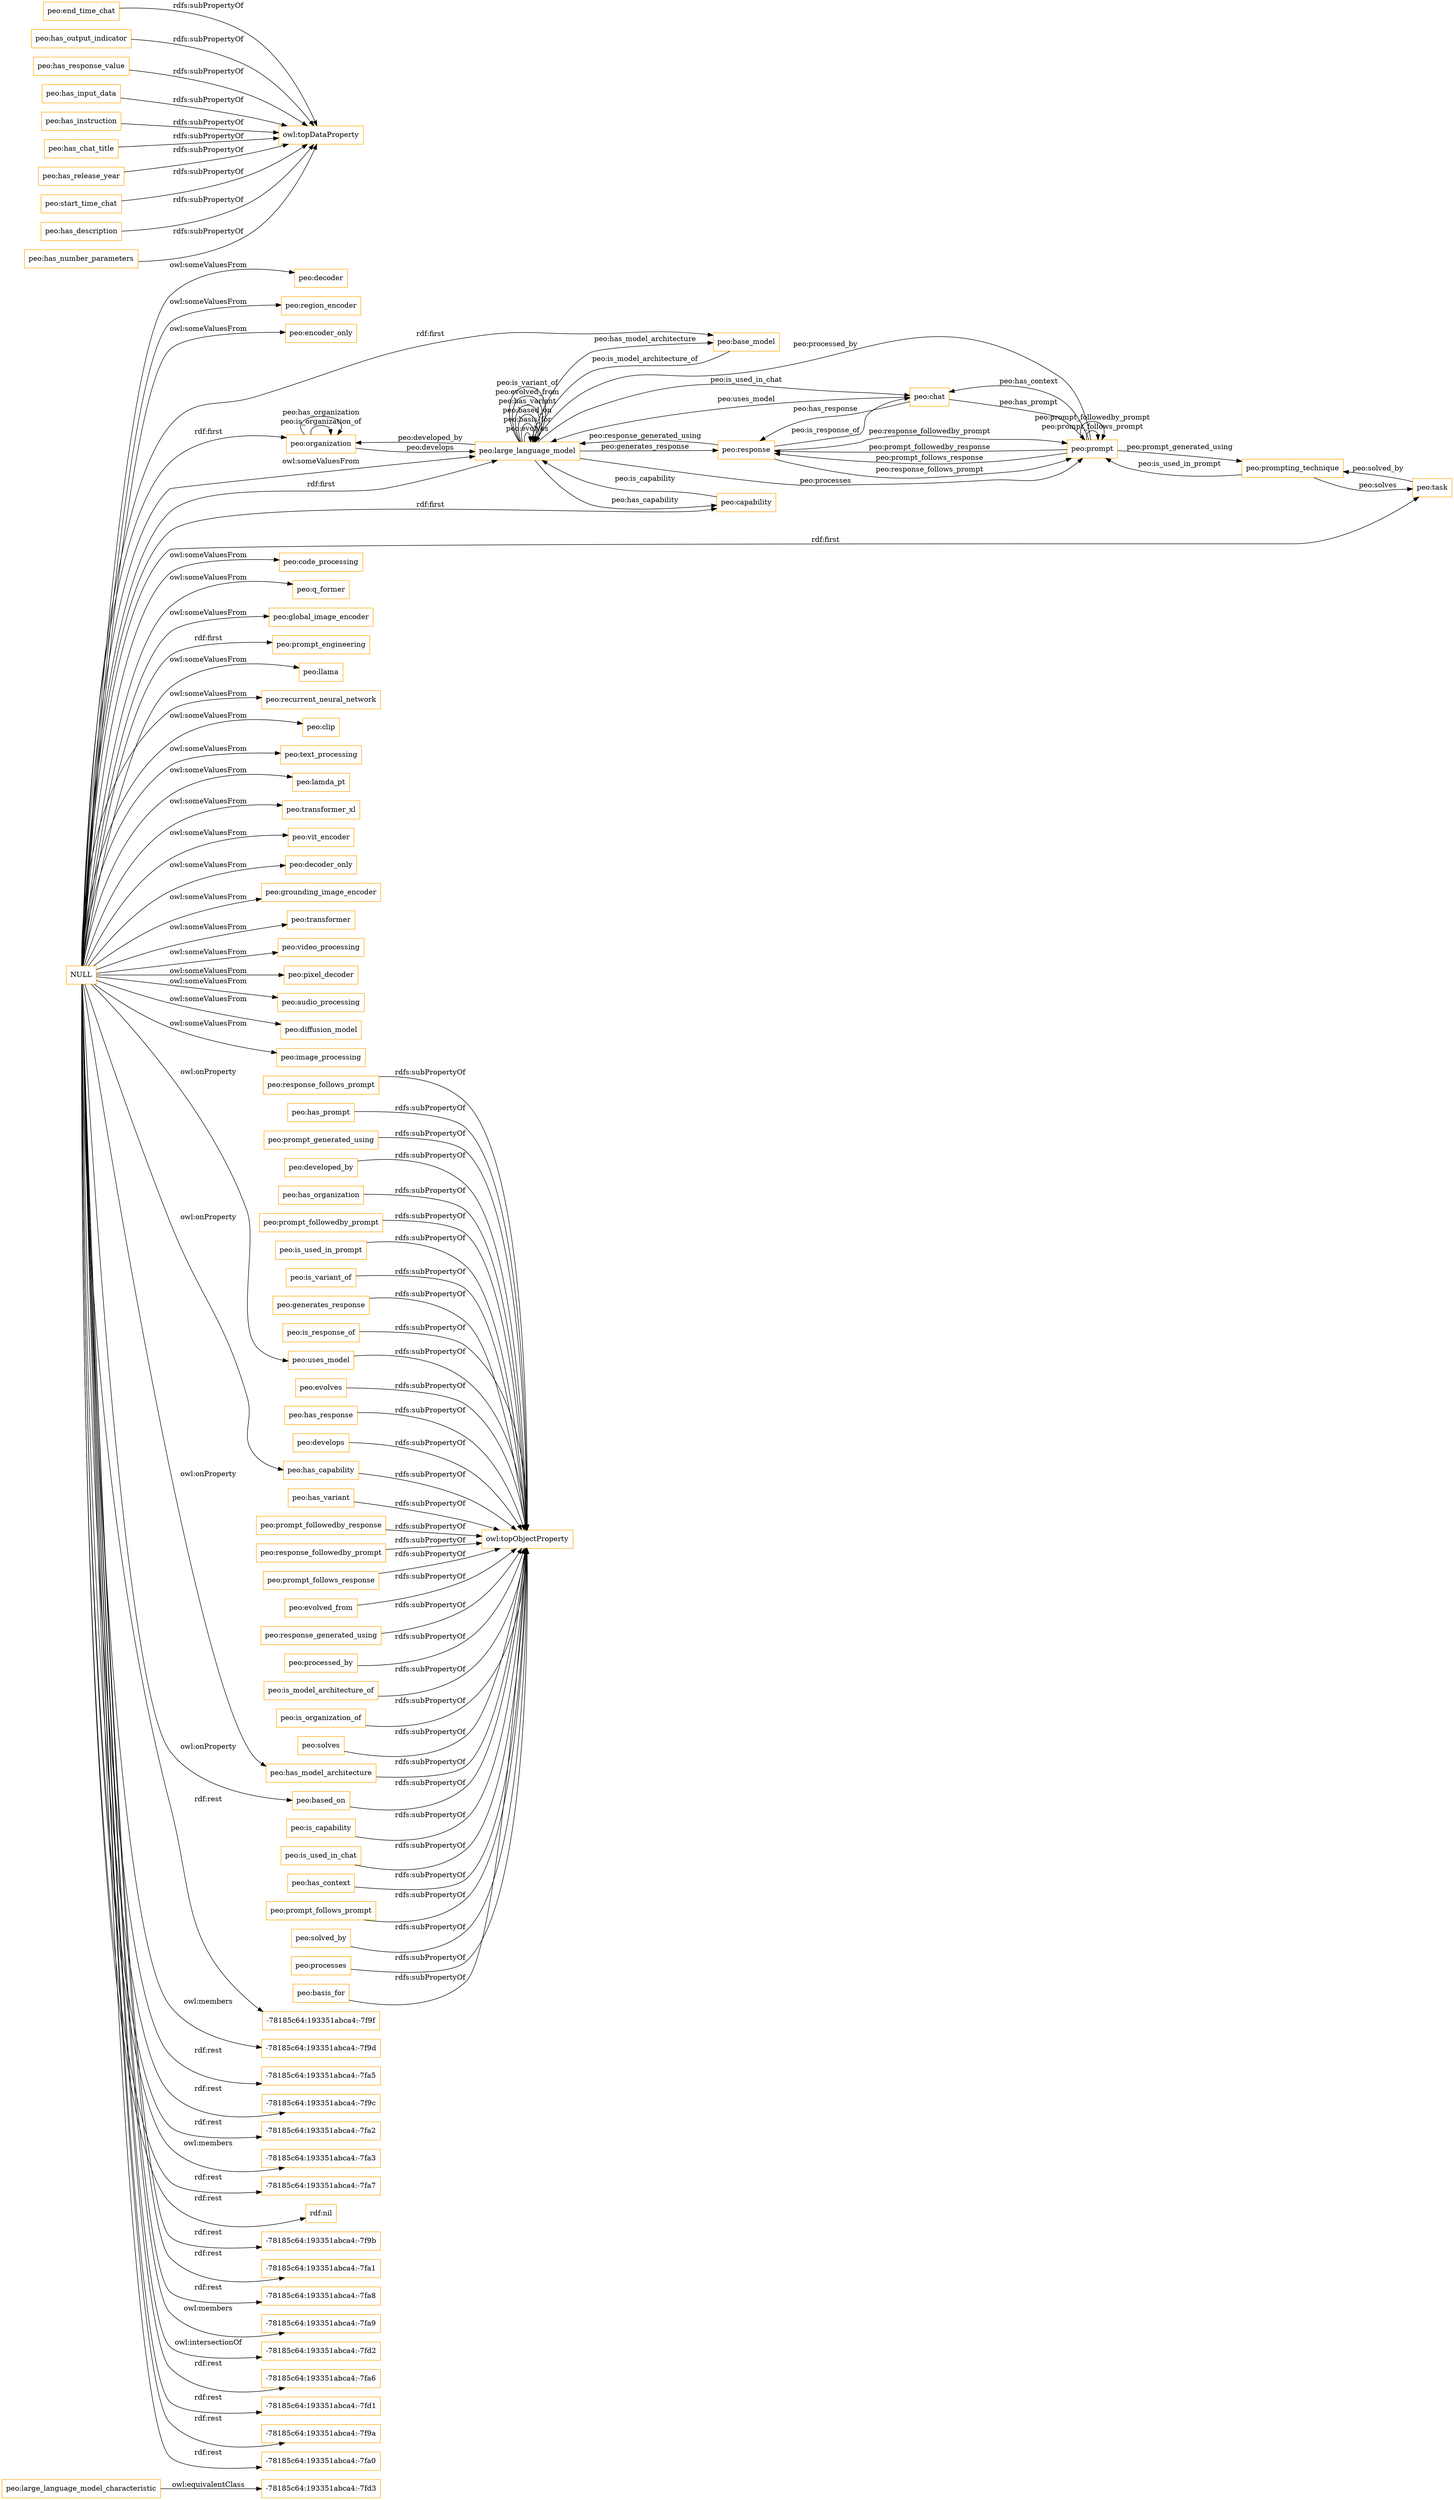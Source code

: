 digraph ar2dtool_diagram { 
rankdir=LR;
size="1501"
node [shape = rectangle, color="orange"]; "peo:large_language_model_characteristic" "peo:decoder" "peo:region_encoder" "peo:encoder_only" "peo:organization" "peo:code_processing" "peo:q_former" "peo:global_image_encoder" "peo:prompt_engineering" "peo:llama" "peo:recurrent_neural_network" "peo:chat" "peo:clip" "peo:text_processing" "peo:lamda_pt" "peo:prompting_technique" "peo:transformer_xl" "peo:vit_encoder" "peo:decoder_only" "peo:task" "peo:grounding_image_encoder" "peo:transformer" "peo:capability" "-78185c64:193351abca4:-7fd3" "peo:video_processing" "peo:pixel_decoder" "peo:audio_processing" "peo:prompt" "peo:base_model" "peo:diffusion_model" "peo:large_language_model" "peo:image_processing" "peo:response" ; /*classes style*/
	"peo:is_variant_of" -> "owl:topObjectProperty" [ label = "rdfs:subPropertyOf" ];
	"peo:generates_response" -> "owl:topObjectProperty" [ label = "rdfs:subPropertyOf" ];
	"peo:end_time_chat" -> "owl:topDataProperty" [ label = "rdfs:subPropertyOf" ];
	"peo:large_language_model_characteristic" -> "-78185c64:193351abca4:-7fd3" [ label = "owl:equivalentClass" ];
	"peo:is_response_of" -> "owl:topObjectProperty" [ label = "rdfs:subPropertyOf" ];
	"peo:uses_model" -> "owl:topObjectProperty" [ label = "rdfs:subPropertyOf" ];
	"peo:evolves" -> "owl:topObjectProperty" [ label = "rdfs:subPropertyOf" ];
	"peo:has_output_indicator" -> "owl:topDataProperty" [ label = "rdfs:subPropertyOf" ];
	"peo:has_response" -> "owl:topObjectProperty" [ label = "rdfs:subPropertyOf" ];
	"peo:develops" -> "owl:topObjectProperty" [ label = "rdfs:subPropertyOf" ];
	"peo:has_capability" -> "owl:topObjectProperty" [ label = "rdfs:subPropertyOf" ];
	"peo:has_variant" -> "owl:topObjectProperty" [ label = "rdfs:subPropertyOf" ];
	"peo:prompt_followedby_response" -> "owl:topObjectProperty" [ label = "rdfs:subPropertyOf" ];
	"peo:response_followedby_prompt" -> "owl:topObjectProperty" [ label = "rdfs:subPropertyOf" ];
	"peo:prompt_follows_response" -> "owl:topObjectProperty" [ label = "rdfs:subPropertyOf" ];
	"peo:evolved_from" -> "owl:topObjectProperty" [ label = "rdfs:subPropertyOf" ];
	"peo:response_generated_using" -> "owl:topObjectProperty" [ label = "rdfs:subPropertyOf" ];
	"peo:processed_by" -> "owl:topObjectProperty" [ label = "rdfs:subPropertyOf" ];
	"peo:is_model_architecture_of" -> "owl:topObjectProperty" [ label = "rdfs:subPropertyOf" ];
	"peo:has_response_value" -> "owl:topDataProperty" [ label = "rdfs:subPropertyOf" ];
	"peo:has_input_data" -> "owl:topDataProperty" [ label = "rdfs:subPropertyOf" ];
	"peo:is_organization_of" -> "owl:topObjectProperty" [ label = "rdfs:subPropertyOf" ];
	"peo:solves" -> "owl:topObjectProperty" [ label = "rdfs:subPropertyOf" ];
	"NULL" -> "peo:decoder_only" [ label = "owl:someValuesFrom" ];
	"NULL" -> "peo:has_model_architecture" [ label = "owl:onProperty" ];
	"NULL" -> "peo:code_processing" [ label = "owl:someValuesFrom" ];
	"NULL" -> "peo:based_on" [ label = "owl:onProperty" ];
	"NULL" -> "-78185c64:193351abca4:-7f9f" [ label = "rdf:rest" ];
	"NULL" -> "peo:diffusion_model" [ label = "owl:someValuesFrom" ];
	"NULL" -> "peo:prompt_engineering" [ label = "rdf:first" ];
	"NULL" -> "-78185c64:193351abca4:-7f9d" [ label = "owl:members" ];
	"NULL" -> "peo:region_encoder" [ label = "owl:someValuesFrom" ];
	"NULL" -> "-78185c64:193351abca4:-7fa5" [ label = "rdf:rest" ];
	"NULL" -> "-78185c64:193351abca4:-7f9c" [ label = "rdf:rest" ];
	"NULL" -> "-78185c64:193351abca4:-7fa2" [ label = "rdf:rest" ];
	"NULL" -> "peo:base_model" [ label = "rdf:first" ];
	"NULL" -> "peo:capability" [ label = "rdf:first" ];
	"NULL" -> "peo:image_processing" [ label = "owl:someValuesFrom" ];
	"NULL" -> "-78185c64:193351abca4:-7fa3" [ label = "owl:members" ];
	"NULL" -> "peo:has_capability" [ label = "owl:onProperty" ];
	"NULL" -> "peo:transformer_xl" [ label = "owl:someValuesFrom" ];
	"NULL" -> "peo:decoder" [ label = "owl:someValuesFrom" ];
	"NULL" -> "peo:uses_model" [ label = "owl:onProperty" ];
	"NULL" -> "peo:large_language_model" [ label = "owl:someValuesFrom" ];
	"NULL" -> "peo:q_former" [ label = "owl:someValuesFrom" ];
	"NULL" -> "-78185c64:193351abca4:-7fa7" [ label = "rdf:rest" ];
	"NULL" -> "peo:llama" [ label = "owl:someValuesFrom" ];
	"NULL" -> "peo:encoder_only" [ label = "owl:someValuesFrom" ];
	"NULL" -> "rdf:nil" [ label = "rdf:rest" ];
	"NULL" -> "-78185c64:193351abca4:-7f9b" [ label = "rdf:rest" ];
	"NULL" -> "peo:transformer" [ label = "owl:someValuesFrom" ];
	"NULL" -> "peo:lamda_pt" [ label = "owl:someValuesFrom" ];
	"NULL" -> "-78185c64:193351abca4:-7fa1" [ label = "rdf:rest" ];
	"NULL" -> "-78185c64:193351abca4:-7fa8" [ label = "rdf:rest" ];
	"NULL" -> "-78185c64:193351abca4:-7fa9" [ label = "owl:members" ];
	"NULL" -> "peo:grounding_image_encoder" [ label = "owl:someValuesFrom" ];
	"NULL" -> "peo:pixel_decoder" [ label = "owl:someValuesFrom" ];
	"NULL" -> "peo:video_processing" [ label = "owl:someValuesFrom" ];
	"NULL" -> "peo:recurrent_neural_network" [ label = "owl:someValuesFrom" ];
	"NULL" -> "peo:vit_encoder" [ label = "owl:someValuesFrom" ];
	"NULL" -> "-78185c64:193351abca4:-7fd2" [ label = "owl:intersectionOf" ];
	"NULL" -> "-78185c64:193351abca4:-7fa6" [ label = "rdf:rest" ];
	"NULL" -> "peo:audio_processing" [ label = "owl:someValuesFrom" ];
	"NULL" -> "-78185c64:193351abca4:-7fd1" [ label = "rdf:rest" ];
	"NULL" -> "-78185c64:193351abca4:-7f9a" [ label = "rdf:rest" ];
	"NULL" -> "peo:global_image_encoder" [ label = "owl:someValuesFrom" ];
	"NULL" -> "peo:large_language_model" [ label = "rdf:first" ];
	"NULL" -> "peo:organization" [ label = "rdf:first" ];
	"NULL" -> "peo:clip" [ label = "owl:someValuesFrom" ];
	"NULL" -> "-78185c64:193351abca4:-7fa0" [ label = "rdf:rest" ];
	"NULL" -> "peo:task" [ label = "rdf:first" ];
	"NULL" -> "peo:text_processing" [ label = "owl:someValuesFrom" ];
	"peo:is_capability" -> "owl:topObjectProperty" [ label = "rdfs:subPropertyOf" ];
	"peo:has_instruction" -> "owl:topDataProperty" [ label = "rdfs:subPropertyOf" ];
	"peo:is_used_in_chat" -> "owl:topObjectProperty" [ label = "rdfs:subPropertyOf" ];
	"peo:has_context" -> "owl:topObjectProperty" [ label = "rdfs:subPropertyOf" ];
	"peo:prompt_follows_prompt" -> "owl:topObjectProperty" [ label = "rdfs:subPropertyOf" ];
	"peo:solved_by" -> "owl:topObjectProperty" [ label = "rdfs:subPropertyOf" ];
	"peo:processes" -> "owl:topObjectProperty" [ label = "rdfs:subPropertyOf" ];
	"peo:basis_for" -> "owl:topObjectProperty" [ label = "rdfs:subPropertyOf" ];
	"peo:has_chat_title" -> "owl:topDataProperty" [ label = "rdfs:subPropertyOf" ];
	"peo:response_follows_prompt" -> "owl:topObjectProperty" [ label = "rdfs:subPropertyOf" ];
	"peo:has_release_year" -> "owl:topDataProperty" [ label = "rdfs:subPropertyOf" ];
	"peo:has_prompt" -> "owl:topObjectProperty" [ label = "rdfs:subPropertyOf" ];
	"peo:has_model_architecture" -> "owl:topObjectProperty" [ label = "rdfs:subPropertyOf" ];
	"peo:based_on" -> "owl:topObjectProperty" [ label = "rdfs:subPropertyOf" ];
	"peo:prompt_generated_using" -> "owl:topObjectProperty" [ label = "rdfs:subPropertyOf" ];
	"peo:start_time_chat" -> "owl:topDataProperty" [ label = "rdfs:subPropertyOf" ];
	"peo:developed_by" -> "owl:topObjectProperty" [ label = "rdfs:subPropertyOf" ];
	"peo:has_description" -> "owl:topDataProperty" [ label = "rdfs:subPropertyOf" ];
	"peo:has_organization" -> "owl:topObjectProperty" [ label = "rdfs:subPropertyOf" ];
	"peo:has_number_parameters" -> "owl:topDataProperty" [ label = "rdfs:subPropertyOf" ];
	"peo:prompt_followedby_prompt" -> "owl:topObjectProperty" [ label = "rdfs:subPropertyOf" ];
	"peo:is_used_in_prompt" -> "owl:topObjectProperty" [ label = "rdfs:subPropertyOf" ];
	"peo:prompt" -> "peo:large_language_model" [ label = "peo:processed_by" ];
	"peo:response" -> "peo:prompt" [ label = "peo:response_followedby_prompt" ];
	"peo:organization" -> "peo:organization" [ label = "peo:is_organization_of" ];
	"peo:chat" -> "peo:prompt" [ label = "peo:has_prompt" ];
	"peo:large_language_model" -> "peo:large_language_model" [ label = "peo:evolves" ];
	"peo:prompt" -> "peo:response" [ label = "peo:prompt_followedby_response" ];
	"peo:organization" -> "peo:large_language_model" [ label = "peo:develops" ];
	"peo:prompt" -> "peo:response" [ label = "peo:prompt_follows_response" ];
	"peo:task" -> "peo:prompting_technique" [ label = "peo:solved_by" ];
	"peo:response" -> "peo:prompt" [ label = "peo:response_follows_prompt" ];
	"peo:organization" -> "peo:organization" [ label = "peo:has_organization" ];
	"peo:large_language_model" -> "peo:large_language_model" [ label = "peo:basis_for" ];
	"peo:large_language_model" -> "peo:organization" [ label = "peo:developed_by" ];
	"peo:large_language_model" -> "peo:response" [ label = "peo:generates_response" ];
	"peo:large_language_model" -> "peo:large_language_model" [ label = "peo:based_on" ];
	"peo:response" -> "peo:large_language_model" [ label = "peo:response_generated_using" ];
	"peo:large_language_model" -> "peo:base_model" [ label = "peo:has_model_architecture" ];
	"peo:prompt" -> "peo:prompt" [ label = "peo:prompt_follows_prompt" ];
	"peo:large_language_model" -> "peo:prompt" [ label = "peo:processes" ];
	"peo:prompting_technique" -> "peo:task" [ label = "peo:solves" ];
	"peo:base_model" -> "peo:large_language_model" [ label = "peo:is_model_architecture_of" ];
	"peo:prompt" -> "peo:chat" [ label = "peo:has_context" ];
	"peo:large_language_model" -> "peo:chat" [ label = "peo:is_used_in_chat" ];
	"peo:prompting_technique" -> "peo:prompt" [ label = "peo:is_used_in_prompt" ];
	"peo:large_language_model" -> "peo:large_language_model" [ label = "peo:has_variant" ];
	"peo:capability" -> "peo:large_language_model" [ label = "peo:is_capability" ];
	"peo:prompt" -> "peo:prompting_technique" [ label = "peo:prompt_generated_using" ];
	"peo:chat" -> "peo:response" [ label = "peo:has_response" ];
	"peo:response" -> "peo:chat" [ label = "peo:is_response_of" ];
	"peo:large_language_model" -> "peo:large_language_model" [ label = "peo:evolved_from" ];
	"peo:prompt" -> "peo:prompt" [ label = "peo:prompt_followedby_prompt" ];
	"peo:chat" -> "peo:large_language_model" [ label = "peo:uses_model" ];
	"peo:large_language_model" -> "peo:capability" [ label = "peo:has_capability" ];
	"peo:large_language_model" -> "peo:large_language_model" [ label = "peo:is_variant_of" ];

}
